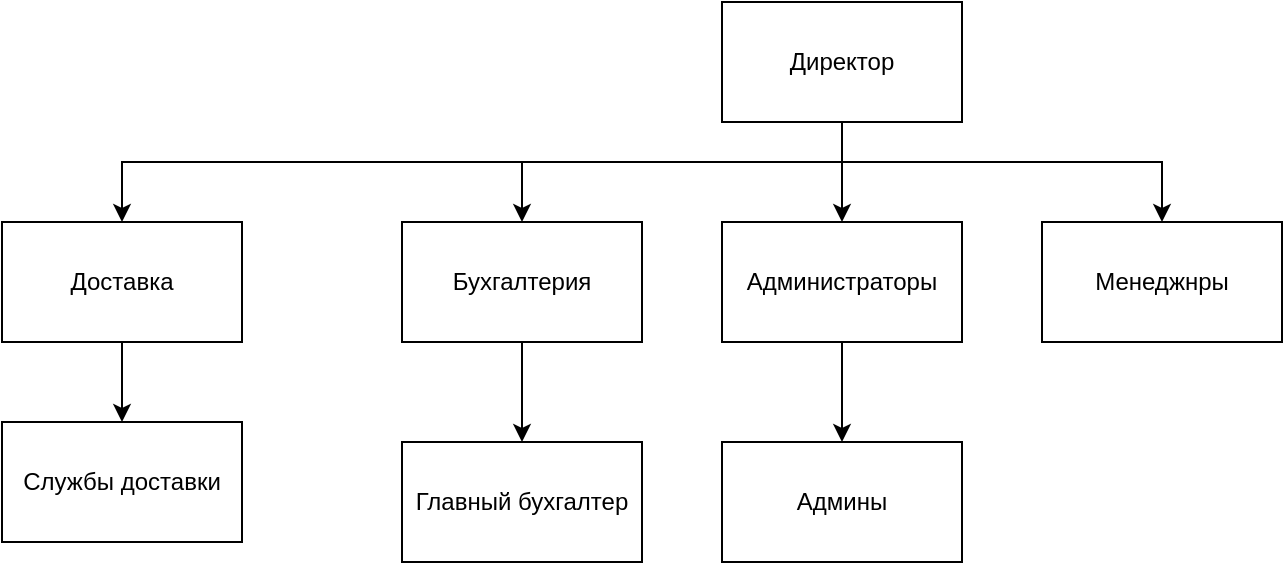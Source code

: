 <mxfile version="24.4.9" type="device">
  <diagram name="Страница — 1" id="3-Dp63l3DFKX9IAKraMC">
    <mxGraphModel dx="1075" dy="471" grid="1" gridSize="10" guides="1" tooltips="1" connect="1" arrows="1" fold="1" page="1" pageScale="1" pageWidth="1920" pageHeight="1200" math="0" shadow="0">
      <root>
        <mxCell id="0" />
        <mxCell id="1" parent="0" />
        <mxCell id="RUUs2LgMSABPVdfswNuN-4" style="edgeStyle=orthogonalEdgeStyle;rounded=0;orthogonalLoop=1;jettySize=auto;html=1;" edge="1" parent="1" source="GGiU1froH5vjH2qzf2Tu-1" target="RUUs2LgMSABPVdfswNuN-3">
          <mxGeometry relative="1" as="geometry" />
        </mxCell>
        <mxCell id="GGiU1froH5vjH2qzf2Tu-1" value="Бухгалтерия" style="rounded=0;whiteSpace=wrap;html=1;" parent="1" vertex="1">
          <mxGeometry x="440" y="330" width="120" height="60" as="geometry" />
        </mxCell>
        <mxCell id="GGiU1froH5vjH2qzf2Tu-5" style="edgeStyle=orthogonalEdgeStyle;rounded=0;orthogonalLoop=1;jettySize=auto;html=1;entryX=0.5;entryY=0;entryDx=0;entryDy=0;" parent="1" source="GGiU1froH5vjH2qzf2Tu-2" target="GGiU1froH5vjH2qzf2Tu-3" edge="1">
          <mxGeometry relative="1" as="geometry" />
        </mxCell>
        <mxCell id="GGiU1froH5vjH2qzf2Tu-2" value="Директор" style="rounded=0;whiteSpace=wrap;html=1;" parent="1" vertex="1">
          <mxGeometry x="600" y="220" width="120" height="60" as="geometry" />
        </mxCell>
        <mxCell id="RUUs2LgMSABPVdfswNuN-2" style="edgeStyle=orthogonalEdgeStyle;rounded=0;orthogonalLoop=1;jettySize=auto;html=1;entryX=0.5;entryY=0;entryDx=0;entryDy=0;" edge="1" parent="1" source="GGiU1froH5vjH2qzf2Tu-3" target="RUUs2LgMSABPVdfswNuN-1">
          <mxGeometry relative="1" as="geometry" />
        </mxCell>
        <mxCell id="GGiU1froH5vjH2qzf2Tu-3" value="Администраторы" style="rounded=0;whiteSpace=wrap;html=1;" parent="1" vertex="1">
          <mxGeometry x="600" y="330" width="120" height="60" as="geometry" />
        </mxCell>
        <mxCell id="GGiU1froH5vjH2qzf2Tu-4" value="Менеджнры" style="rounded=0;whiteSpace=wrap;html=1;" parent="1" vertex="1">
          <mxGeometry x="760" y="330" width="120" height="60" as="geometry" />
        </mxCell>
        <mxCell id="GGiU1froH5vjH2qzf2Tu-6" value="" style="endArrow=classic;html=1;rounded=0;entryX=0.5;entryY=0;entryDx=0;entryDy=0;" parent="1" target="GGiU1froH5vjH2qzf2Tu-1" edge="1">
          <mxGeometry width="50" height="50" relative="1" as="geometry">
            <mxPoint x="660" y="300" as="sourcePoint" />
            <mxPoint x="590" y="260" as="targetPoint" />
            <Array as="points">
              <mxPoint x="500" y="300" />
            </Array>
          </mxGeometry>
        </mxCell>
        <mxCell id="GGiU1froH5vjH2qzf2Tu-7" value="" style="endArrow=classic;html=1;rounded=0;entryX=0.5;entryY=0;entryDx=0;entryDy=0;" parent="1" target="GGiU1froH5vjH2qzf2Tu-4" edge="1">
          <mxGeometry width="50" height="50" relative="1" as="geometry">
            <mxPoint x="660" y="300" as="sourcePoint" />
            <mxPoint x="790" y="260" as="targetPoint" />
            <Array as="points">
              <mxPoint x="820" y="300" />
            </Array>
          </mxGeometry>
        </mxCell>
        <mxCell id="RUUs2LgMSABPVdfswNuN-1" value="Админы" style="rounded=0;whiteSpace=wrap;html=1;" vertex="1" parent="1">
          <mxGeometry x="600" y="440" width="120" height="60" as="geometry" />
        </mxCell>
        <mxCell id="RUUs2LgMSABPVdfswNuN-3" value="Главный бухгалтер" style="rounded=0;whiteSpace=wrap;html=1;" vertex="1" parent="1">
          <mxGeometry x="440" y="440" width="120" height="60" as="geometry" />
        </mxCell>
        <mxCell id="RUUs2LgMSABPVdfswNuN-8" style="edgeStyle=orthogonalEdgeStyle;rounded=0;orthogonalLoop=1;jettySize=auto;html=1;entryX=0.5;entryY=0;entryDx=0;entryDy=0;" edge="1" parent="1" source="RUUs2LgMSABPVdfswNuN-5" target="RUUs2LgMSABPVdfswNuN-7">
          <mxGeometry relative="1" as="geometry" />
        </mxCell>
        <mxCell id="RUUs2LgMSABPVdfswNuN-5" value="Доставка" style="rounded=0;whiteSpace=wrap;html=1;" vertex="1" parent="1">
          <mxGeometry x="240" y="330" width="120" height="60" as="geometry" />
        </mxCell>
        <mxCell id="RUUs2LgMSABPVdfswNuN-6" value="" style="endArrow=classic;html=1;rounded=0;entryX=0.5;entryY=0;entryDx=0;entryDy=0;" edge="1" parent="1" target="RUUs2LgMSABPVdfswNuN-5">
          <mxGeometry width="50" height="50" relative="1" as="geometry">
            <mxPoint x="500" y="300" as="sourcePoint" />
            <mxPoint x="370" y="240" as="targetPoint" />
            <Array as="points">
              <mxPoint x="300" y="300" />
            </Array>
          </mxGeometry>
        </mxCell>
        <mxCell id="RUUs2LgMSABPVdfswNuN-7" value="Службы доставки" style="rounded=0;whiteSpace=wrap;html=1;" vertex="1" parent="1">
          <mxGeometry x="240" y="430" width="120" height="60" as="geometry" />
        </mxCell>
      </root>
    </mxGraphModel>
  </diagram>
</mxfile>
